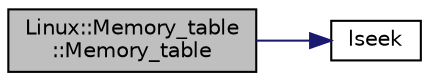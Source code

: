 digraph "Linux::Memory_table::Memory_table"
{
 // INTERACTIVE_SVG=YES
  edge [fontname="Helvetica",fontsize="10",labelfontname="Helvetica",labelfontsize="10"];
  node [fontname="Helvetica",fontsize="10",shape=record];
  rankdir="LR";
  Node1 [label="Linux::Memory_table\l::Memory_table",height=0.2,width=0.4,color="black", fillcolor="grey75", style="filled", fontcolor="black"];
  Node1 -> Node2 [color="midnightblue",fontsize="10",style="solid",fontname="Helvetica"];
  Node2 [label="lseek",height=0.2,width=0.4,color="black", fillcolor="white", style="filled",URL="$replace_8h.html#a5be409c8d98c21628b77dfb6b2b8f1e9"];
}
